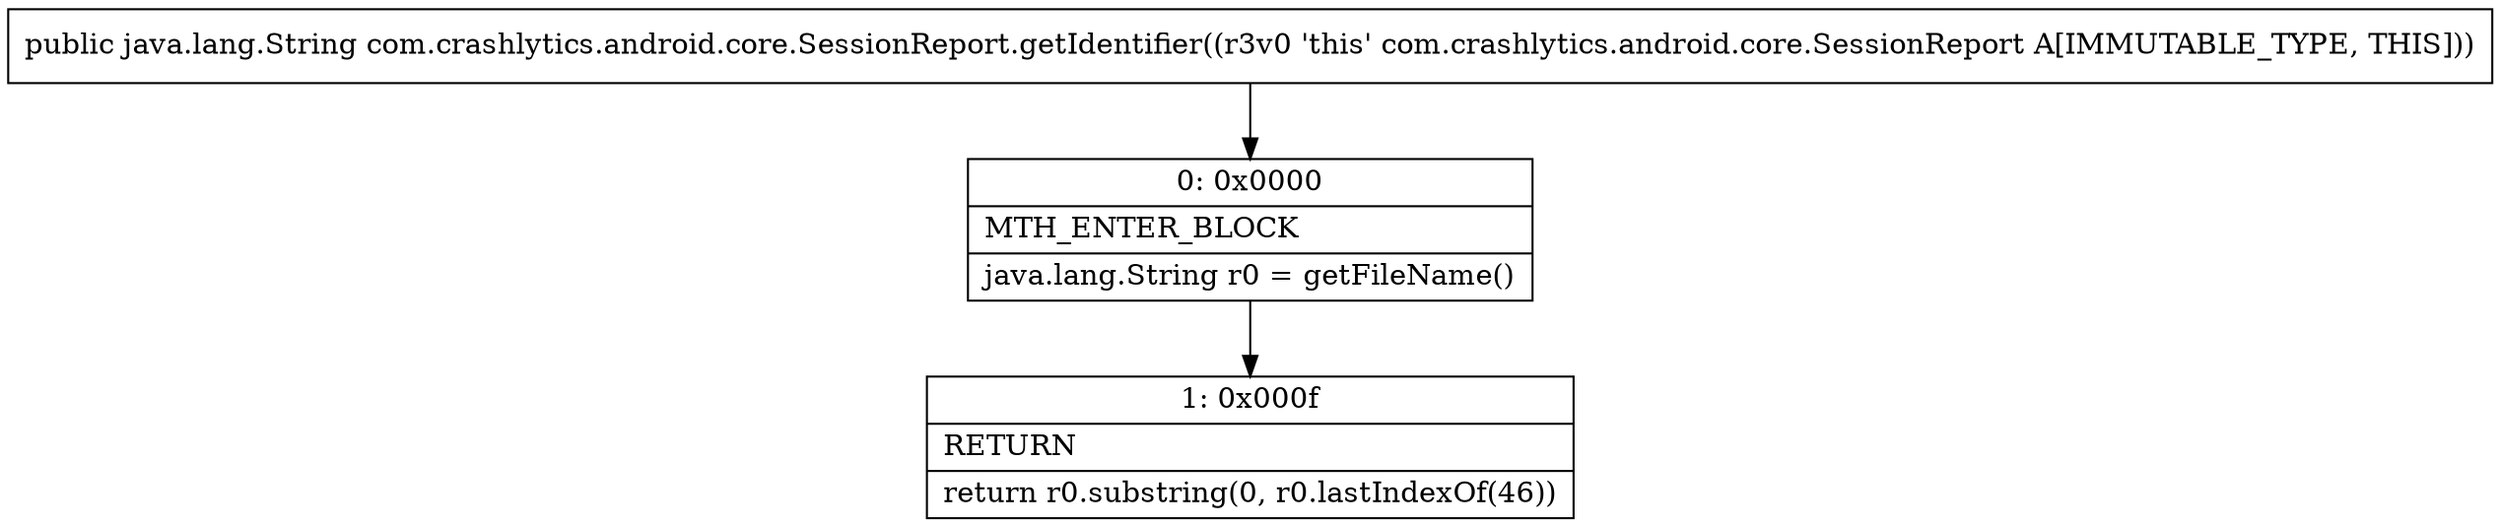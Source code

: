 digraph "CFG forcom.crashlytics.android.core.SessionReport.getIdentifier()Ljava\/lang\/String;" {
Node_0 [shape=record,label="{0\:\ 0x0000|MTH_ENTER_BLOCK\l|java.lang.String r0 = getFileName()\l}"];
Node_1 [shape=record,label="{1\:\ 0x000f|RETURN\l|return r0.substring(0, r0.lastIndexOf(46))\l}"];
MethodNode[shape=record,label="{public java.lang.String com.crashlytics.android.core.SessionReport.getIdentifier((r3v0 'this' com.crashlytics.android.core.SessionReport A[IMMUTABLE_TYPE, THIS])) }"];
MethodNode -> Node_0;
Node_0 -> Node_1;
}

